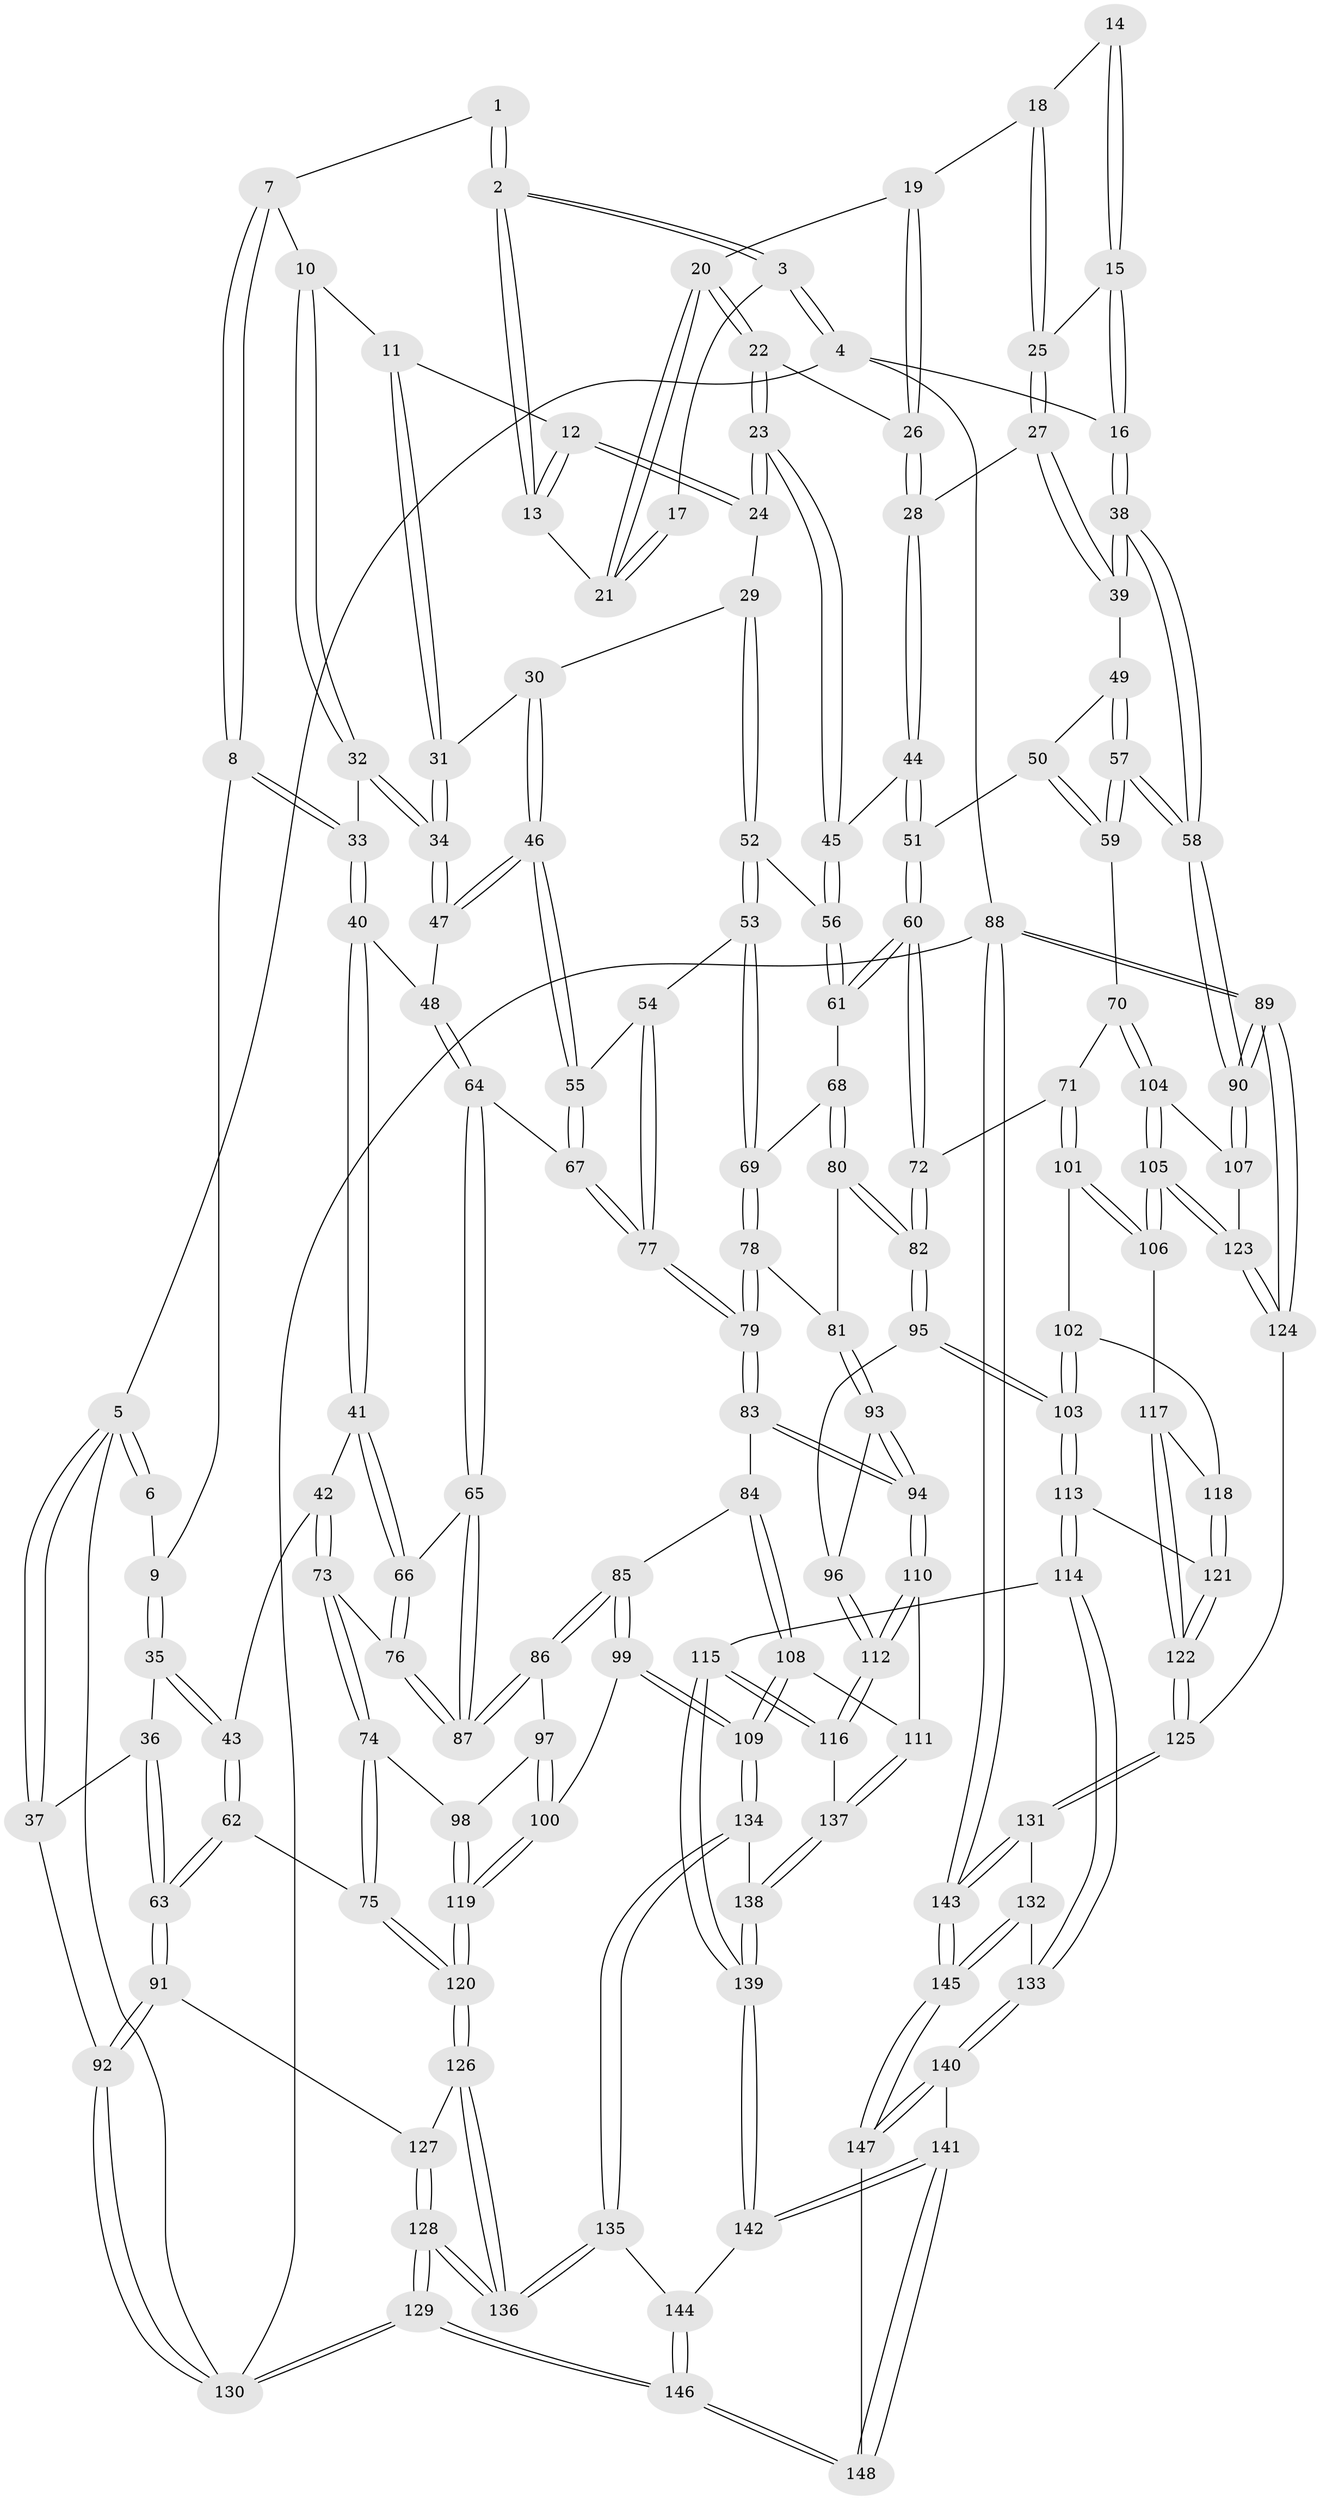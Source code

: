 // coarse degree distribution, {2: 0.045454545454545456, 4: 0.29545454545454547, 5: 0.45454545454545453, 3: 0.045454545454545456, 6: 0.125, 8: 0.011363636363636364, 7: 0.011363636363636364, 9: 0.011363636363636364}
// Generated by graph-tools (version 1.1) at 2025/05/03/04/25 22:05:00]
// undirected, 148 vertices, 367 edges
graph export_dot {
graph [start="1"]
  node [color=gray90,style=filled];
  1 [pos="+0.41407352580556994+0"];
  2 [pos="+0.7030770421363166+0"];
  3 [pos="+1+0"];
  4 [pos="+1+0"];
  5 [pos="+0+0"];
  6 [pos="+0.14698586867542068+0"];
  7 [pos="+0.41715320243298437+0"];
  8 [pos="+0.30105445995518915+0.1399754822471783"];
  9 [pos="+0.17639280749510924+0.07610521015608694"];
  10 [pos="+0.4681977310781168+0.10877935506082446"];
  11 [pos="+0.5380965430682112+0.11010362496004375"];
  12 [pos="+0.6395089404997495+0.06237113829637105"];
  13 [pos="+0.6802742192989848+0.008539169636175547"];
  14 [pos="+0.8599483575943961+0.10120123457514624"];
  15 [pos="+0.9282288888945815+0.12711739597352978"];
  16 [pos="+1+0"];
  17 [pos="+0.8448205136314061+0.0853008952605537"];
  18 [pos="+0.8119112622145978+0.14334764963134677"];
  19 [pos="+0.7903806029183619+0.14087794277855545"];
  20 [pos="+0.7519378478301032+0.10762451186122177"];
  21 [pos="+0.7268673761492644+0.06118011659684383"];
  22 [pos="+0.7309175018935699+0.21236717776756656"];
  23 [pos="+0.6776350506848263+0.24979134261963418"];
  24 [pos="+0.6528880021184386+0.23912653895496083"];
  25 [pos="+0.8834776351535272+0.1778206066082679"];
  26 [pos="+0.7970003882592961+0.21894778815982135"];
  27 [pos="+0.8713597161797794+0.23146915952439048"];
  28 [pos="+0.8043136169501036+0.2262529163934865"];
  29 [pos="+0.6407176374961681+0.24416632587396872"];
  30 [pos="+0.570687247765388+0.22990117904417945"];
  31 [pos="+0.5485570488661601+0.19328586813852863"];
  32 [pos="+0.4041047088944386+0.16928992051355182"];
  33 [pos="+0.32638598455404694+0.16525986036225"];
  34 [pos="+0.44617595322252507+0.24079372271703853"];
  35 [pos="+0.06960534649820695+0.19787581615263586"];
  36 [pos="+0.06537682860194256+0.19879160759654965"];
  37 [pos="+0+0.21008756891990849"];
  38 [pos="+1+0.14122345048852628"];
  39 [pos="+0.8794068664342317+0.2459364235638925"];
  40 [pos="+0.2896652465208657+0.27939383387727734"];
  41 [pos="+0.23920742511771675+0.3138953890845235"];
  42 [pos="+0.22918681101652388+0.31502592190023426"];
  43 [pos="+0.164502165958972+0.2972957655075961"];
  44 [pos="+0.7725626722446511+0.28869636904674495"];
  45 [pos="+0.6998964924461981+0.2816404228215954"];
  46 [pos="+0.4860949371025605+0.2990067799354123"];
  47 [pos="+0.45009576369933907+0.2524075894546041"];
  48 [pos="+0.3510098933074519+0.31997137706559864"];
  49 [pos="+0.8814366802936038+0.2606377423034886"];
  50 [pos="+0.8697254949963785+0.283959949730902"];
  51 [pos="+0.8138204599421399+0.3373260875559513"];
  52 [pos="+0.5882508777849434+0.33207981217018534"];
  53 [pos="+0.5636551102724139+0.3583265264693431"];
  54 [pos="+0.5182338296098818+0.34918622685813916"];
  55 [pos="+0.49202972377403875+0.3255994613004809"];
  56 [pos="+0.6974484703811138+0.34133082144927784"];
  57 [pos="+1+0.4065606952756119"];
  58 [pos="+1+0.39890496371718465"];
  59 [pos="+0.955923186304362+0.44891594010743485"];
  60 [pos="+0.8064899456498008+0.43656312938062947"];
  61 [pos="+0.7035732146065975+0.37423168070194673"];
  62 [pos="+0.07469204926872085+0.5174597136961372"];
  63 [pos="+0.057644753323442294+0.5201785991597466"];
  64 [pos="+0.38291387448434083+0.3811918520772433"];
  65 [pos="+0.36309678798805944+0.3984358336383871"];
  66 [pos="+0.2783858516513346+0.3781958443372491"];
  67 [pos="+0.3896106271594585+0.3816275304460928"];
  68 [pos="+0.6586747301900302+0.39575517525717"];
  69 [pos="+0.5702386173182346+0.36661947770106607"];
  70 [pos="+0.9304710566466275+0.4588606780861665"];
  71 [pos="+0.8638709843420731+0.46366199534657665"];
  72 [pos="+0.8110030311002274+0.445323635156471"];
  73 [pos="+0.19772438152714963+0.4636613183457334"];
  74 [pos="+0.12154617146778134+0.5208037253583875"];
  75 [pos="+0.08022874468851153+0.5182474116605369"];
  76 [pos="+0.26934203408387963+0.4503303686070959"];
  77 [pos="+0.4711250953007174+0.49110251946289885"];
  78 [pos="+0.581747624519397+0.46561707340177805"];
  79 [pos="+0.47207779312311515+0.49968017122290576"];
  80 [pos="+0.6482373436098453+0.44929801354003535"];
  81 [pos="+0.595015779982896+0.47352649219448145"];
  82 [pos="+0.7322231584168508+0.5111780449605127"];
  83 [pos="+0.4662252935547785+0.5140900839600626"];
  84 [pos="+0.4209830309755411+0.5312127662750513"];
  85 [pos="+0.374622112737136+0.5166957128414073"];
  86 [pos="+0.3370537034327761+0.4964732939868381"];
  87 [pos="+0.3297487956601163+0.4782579591498341"];
  88 [pos="+1+1"];
  89 [pos="+1+0.8235976189927343"];
  90 [pos="+1+0.5658931548197821"];
  91 [pos="+0.04768313908478502+0.5234900339495159"];
  92 [pos="+0+0.5242238681894632"];
  93 [pos="+0.600465436557753+0.4893722980765782"];
  94 [pos="+0.5363973944127672+0.5955180080566108"];
  95 [pos="+0.7098053829799462+0.5519218027926386"];
  96 [pos="+0.6684226393775241+0.567183329145543"];
  97 [pos="+0.3141406535711081+0.5188247322117985"];
  98 [pos="+0.1808235781960929+0.5591892400963726"];
  99 [pos="+0.30239341087924315+0.6464592046275555"];
  100 [pos="+0.29026794807972844+0.6424246011879272"];
  101 [pos="+0.8547502649864398+0.5219063654952047"];
  102 [pos="+0.8087713499666391+0.6121472323557184"];
  103 [pos="+0.7574136358467095+0.6149652945608197"];
  104 [pos="+0.9341256016622564+0.5847745093448319"];
  105 [pos="+0.895632209403946+0.6355592668571225"];
  106 [pos="+0.8817143917158081+0.6285789530188584"];
  107 [pos="+0.9950281857159426+0.6307171007094865"];
  108 [pos="+0.38886074713113816+0.6555818776882482"];
  109 [pos="+0.34450810078527616+0.6687496491217446"];
  110 [pos="+0.5521856782069686+0.624893410704537"];
  111 [pos="+0.4266171712194261+0.6728475806310873"];
  112 [pos="+0.5909139057422703+0.6491628890208797"];
  113 [pos="+0.7494136957531787+0.6694980627944224"];
  114 [pos="+0.6752895029799912+0.7657206598505024"];
  115 [pos="+0.6461683291358965+0.7584100471509736"];
  116 [pos="+0.5988085242687412+0.6773500112722464"];
  117 [pos="+0.8377756893302057+0.6323983505429829"];
  118 [pos="+0.8322465705456524+0.6317800348688357"];
  119 [pos="+0.24812642075444338+0.6418743189426632"];
  120 [pos="+0.19021281690228362+0.7435740250663355"];
  121 [pos="+0.8133349811222503+0.6849904049750308"];
  122 [pos="+0.8860184066097943+0.788197576485529"];
  123 [pos="+0.9236068682376849+0.6938823012604212"];
  124 [pos="+0.9133286049051474+0.77555136945418"];
  125 [pos="+0.8870978994859089+0.7899339856302536"];
  126 [pos="+0.1713846093383+0.7913357077455305"];
  127 [pos="+0.06425692920095986+0.5894927664232574"];
  128 [pos="+0.0544624415873307+0.9768589147579816"];
  129 [pos="+0+1"];
  130 [pos="+0+1"];
  131 [pos="+0.8749928820287564+0.8026484515050911"];
  132 [pos="+0.8488596577779317+0.815092810508689"];
  133 [pos="+0.7775681800906419+0.8481459914873437"];
  134 [pos="+0.3285868465878538+0.823338417393471"];
  135 [pos="+0.31858213684336195+0.8354995469177107"];
  136 [pos="+0.15926260275483758+0.8755404298962336"];
  137 [pos="+0.4558432843032454+0.7491332485476608"];
  138 [pos="+0.451484094773572+0.7832580847999911"];
  139 [pos="+0.5419839873544279+0.8531205960298026"];
  140 [pos="+0.7694527675769387+0.8971872696599767"];
  141 [pos="+0.5529303952953042+0.9923278440237884"];
  142 [pos="+0.5277091708337293+0.933868182836804"];
  143 [pos="+1+1"];
  144 [pos="+0.3987275522310655+0.9156440207610119"];
  145 [pos="+1+1"];
  146 [pos="+0.24413232050502953+1"];
  147 [pos="+0.8954171555184871+1"];
  148 [pos="+0.5448459196150413+1"];
  1 -- 2;
  1 -- 2;
  1 -- 7;
  2 -- 3;
  2 -- 3;
  2 -- 13;
  2 -- 13;
  3 -- 4;
  3 -- 4;
  3 -- 17;
  4 -- 5;
  4 -- 16;
  4 -- 88;
  5 -- 6;
  5 -- 6;
  5 -- 37;
  5 -- 37;
  5 -- 130;
  6 -- 9;
  7 -- 8;
  7 -- 8;
  7 -- 10;
  8 -- 9;
  8 -- 33;
  8 -- 33;
  9 -- 35;
  9 -- 35;
  10 -- 11;
  10 -- 32;
  10 -- 32;
  11 -- 12;
  11 -- 31;
  11 -- 31;
  12 -- 13;
  12 -- 13;
  12 -- 24;
  12 -- 24;
  13 -- 21;
  14 -- 15;
  14 -- 15;
  14 -- 18;
  15 -- 16;
  15 -- 16;
  15 -- 25;
  16 -- 38;
  16 -- 38;
  17 -- 21;
  17 -- 21;
  18 -- 19;
  18 -- 25;
  18 -- 25;
  19 -- 20;
  19 -- 26;
  19 -- 26;
  20 -- 21;
  20 -- 21;
  20 -- 22;
  20 -- 22;
  22 -- 23;
  22 -- 23;
  22 -- 26;
  23 -- 24;
  23 -- 24;
  23 -- 45;
  23 -- 45;
  24 -- 29;
  25 -- 27;
  25 -- 27;
  26 -- 28;
  26 -- 28;
  27 -- 28;
  27 -- 39;
  27 -- 39;
  28 -- 44;
  28 -- 44;
  29 -- 30;
  29 -- 52;
  29 -- 52;
  30 -- 31;
  30 -- 46;
  30 -- 46;
  31 -- 34;
  31 -- 34;
  32 -- 33;
  32 -- 34;
  32 -- 34;
  33 -- 40;
  33 -- 40;
  34 -- 47;
  34 -- 47;
  35 -- 36;
  35 -- 43;
  35 -- 43;
  36 -- 37;
  36 -- 63;
  36 -- 63;
  37 -- 92;
  38 -- 39;
  38 -- 39;
  38 -- 58;
  38 -- 58;
  39 -- 49;
  40 -- 41;
  40 -- 41;
  40 -- 48;
  41 -- 42;
  41 -- 66;
  41 -- 66;
  42 -- 43;
  42 -- 73;
  42 -- 73;
  43 -- 62;
  43 -- 62;
  44 -- 45;
  44 -- 51;
  44 -- 51;
  45 -- 56;
  45 -- 56;
  46 -- 47;
  46 -- 47;
  46 -- 55;
  46 -- 55;
  47 -- 48;
  48 -- 64;
  48 -- 64;
  49 -- 50;
  49 -- 57;
  49 -- 57;
  50 -- 51;
  50 -- 59;
  50 -- 59;
  51 -- 60;
  51 -- 60;
  52 -- 53;
  52 -- 53;
  52 -- 56;
  53 -- 54;
  53 -- 69;
  53 -- 69;
  54 -- 55;
  54 -- 77;
  54 -- 77;
  55 -- 67;
  55 -- 67;
  56 -- 61;
  56 -- 61;
  57 -- 58;
  57 -- 58;
  57 -- 59;
  57 -- 59;
  58 -- 90;
  58 -- 90;
  59 -- 70;
  60 -- 61;
  60 -- 61;
  60 -- 72;
  60 -- 72;
  61 -- 68;
  62 -- 63;
  62 -- 63;
  62 -- 75;
  63 -- 91;
  63 -- 91;
  64 -- 65;
  64 -- 65;
  64 -- 67;
  65 -- 66;
  65 -- 87;
  65 -- 87;
  66 -- 76;
  66 -- 76;
  67 -- 77;
  67 -- 77;
  68 -- 69;
  68 -- 80;
  68 -- 80;
  69 -- 78;
  69 -- 78;
  70 -- 71;
  70 -- 104;
  70 -- 104;
  71 -- 72;
  71 -- 101;
  71 -- 101;
  72 -- 82;
  72 -- 82;
  73 -- 74;
  73 -- 74;
  73 -- 76;
  74 -- 75;
  74 -- 75;
  74 -- 98;
  75 -- 120;
  75 -- 120;
  76 -- 87;
  76 -- 87;
  77 -- 79;
  77 -- 79;
  78 -- 79;
  78 -- 79;
  78 -- 81;
  79 -- 83;
  79 -- 83;
  80 -- 81;
  80 -- 82;
  80 -- 82;
  81 -- 93;
  81 -- 93;
  82 -- 95;
  82 -- 95;
  83 -- 84;
  83 -- 94;
  83 -- 94;
  84 -- 85;
  84 -- 108;
  84 -- 108;
  85 -- 86;
  85 -- 86;
  85 -- 99;
  85 -- 99;
  86 -- 87;
  86 -- 87;
  86 -- 97;
  88 -- 89;
  88 -- 89;
  88 -- 143;
  88 -- 143;
  88 -- 130;
  89 -- 90;
  89 -- 90;
  89 -- 124;
  89 -- 124;
  90 -- 107;
  90 -- 107;
  91 -- 92;
  91 -- 92;
  91 -- 127;
  92 -- 130;
  92 -- 130;
  93 -- 94;
  93 -- 94;
  93 -- 96;
  94 -- 110;
  94 -- 110;
  95 -- 96;
  95 -- 103;
  95 -- 103;
  96 -- 112;
  96 -- 112;
  97 -- 98;
  97 -- 100;
  97 -- 100;
  98 -- 119;
  98 -- 119;
  99 -- 100;
  99 -- 109;
  99 -- 109;
  100 -- 119;
  100 -- 119;
  101 -- 102;
  101 -- 106;
  101 -- 106;
  102 -- 103;
  102 -- 103;
  102 -- 118;
  103 -- 113;
  103 -- 113;
  104 -- 105;
  104 -- 105;
  104 -- 107;
  105 -- 106;
  105 -- 106;
  105 -- 123;
  105 -- 123;
  106 -- 117;
  107 -- 123;
  108 -- 109;
  108 -- 109;
  108 -- 111;
  109 -- 134;
  109 -- 134;
  110 -- 111;
  110 -- 112;
  110 -- 112;
  111 -- 137;
  111 -- 137;
  112 -- 116;
  112 -- 116;
  113 -- 114;
  113 -- 114;
  113 -- 121;
  114 -- 115;
  114 -- 133;
  114 -- 133;
  115 -- 116;
  115 -- 116;
  115 -- 139;
  115 -- 139;
  116 -- 137;
  117 -- 118;
  117 -- 122;
  117 -- 122;
  118 -- 121;
  118 -- 121;
  119 -- 120;
  119 -- 120;
  120 -- 126;
  120 -- 126;
  121 -- 122;
  121 -- 122;
  122 -- 125;
  122 -- 125;
  123 -- 124;
  123 -- 124;
  124 -- 125;
  125 -- 131;
  125 -- 131;
  126 -- 127;
  126 -- 136;
  126 -- 136;
  127 -- 128;
  127 -- 128;
  128 -- 129;
  128 -- 129;
  128 -- 136;
  128 -- 136;
  129 -- 130;
  129 -- 130;
  129 -- 146;
  129 -- 146;
  131 -- 132;
  131 -- 143;
  131 -- 143;
  132 -- 133;
  132 -- 145;
  132 -- 145;
  133 -- 140;
  133 -- 140;
  134 -- 135;
  134 -- 135;
  134 -- 138;
  135 -- 136;
  135 -- 136;
  135 -- 144;
  137 -- 138;
  137 -- 138;
  138 -- 139;
  138 -- 139;
  139 -- 142;
  139 -- 142;
  140 -- 141;
  140 -- 147;
  140 -- 147;
  141 -- 142;
  141 -- 142;
  141 -- 148;
  141 -- 148;
  142 -- 144;
  143 -- 145;
  143 -- 145;
  144 -- 146;
  144 -- 146;
  145 -- 147;
  145 -- 147;
  146 -- 148;
  146 -- 148;
  147 -- 148;
}
